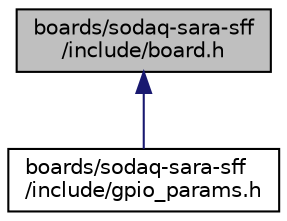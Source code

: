 digraph "boards/sodaq-sara-sff/include/board.h"
{
 // LATEX_PDF_SIZE
  edge [fontname="Helvetica",fontsize="10",labelfontname="Helvetica",labelfontsize="10"];
  node [fontname="Helvetica",fontsize="10",shape=record];
  Node1 [label="boards/sodaq-sara-sff\l/include/board.h",height=0.2,width=0.4,color="black", fillcolor="grey75", style="filled", fontcolor="black",tooltip="Board specific definitions for the SODAQ SARA SFF board."];
  Node1 -> Node2 [dir="back",color="midnightblue",fontsize="10",style="solid",fontname="Helvetica"];
  Node2 [label="boards/sodaq-sara-sff\l/include/gpio_params.h",height=0.2,width=0.4,color="black", fillcolor="white", style="filled",URL="$sodaq-sara-sff_2include_2gpio__params_8h.html",tooltip="Board specific configuration of direct mapped GPIOs."];
}
